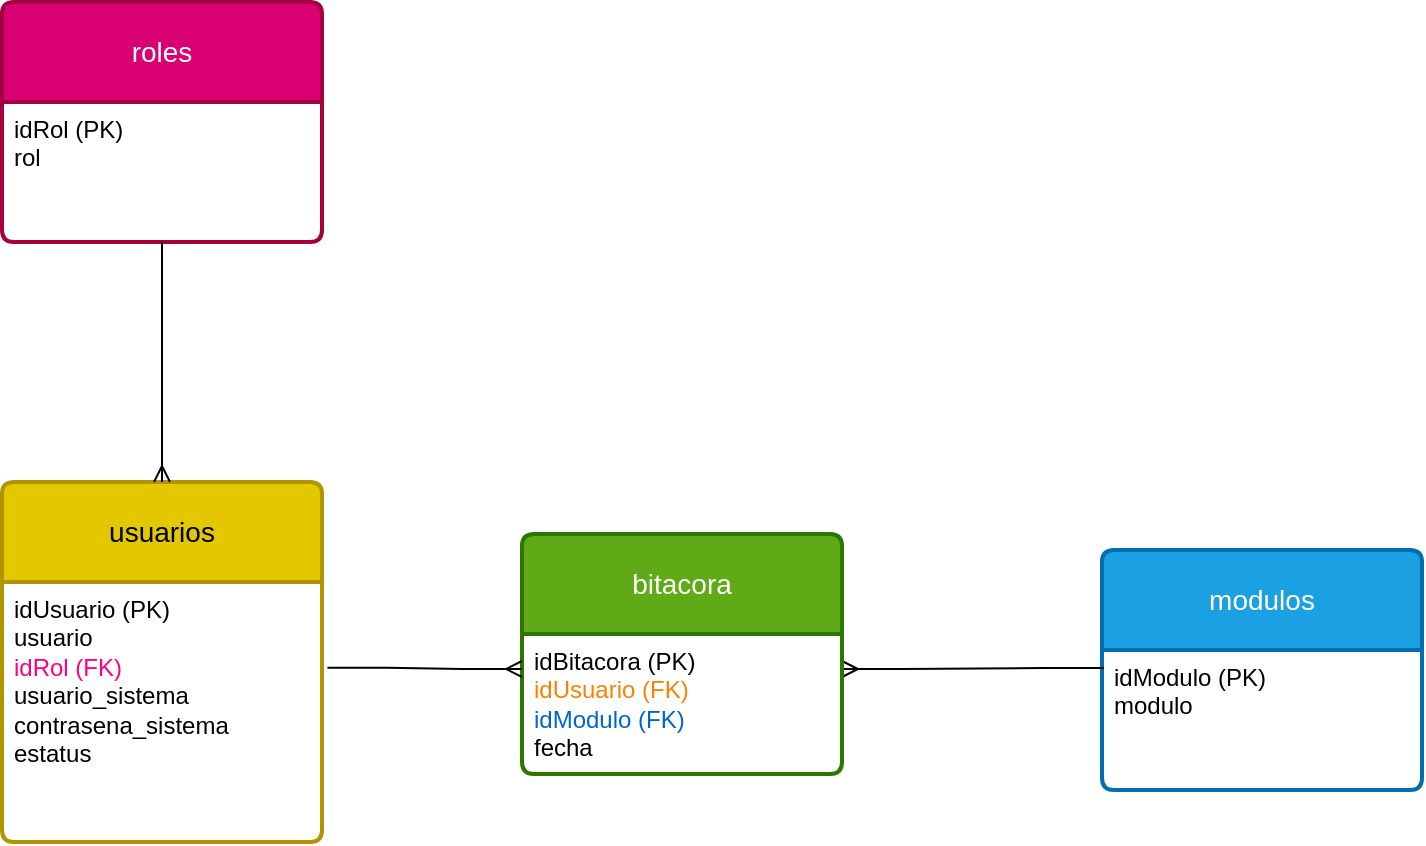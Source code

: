 <mxfile version="24.5.4" type="device">
  <diagram name="Diagrama de Clases" id="0">
    <mxGraphModel dx="2157" dy="1436" grid="1" gridSize="10" guides="1" tooltips="1" connect="1" arrows="1" fold="1" page="1" pageScale="1" pageWidth="827" pageHeight="1169" math="0" shadow="0">
      <root>
        <mxCell id="0" />
        <mxCell id="1" parent="0" />
        <mxCell id="TCo1RE8fcNwphgRDc9D9-100" value="roles" style="swimlane;childLayout=stackLayout;horizontal=1;startSize=50;horizontalStack=0;rounded=1;fontSize=14;fontStyle=0;strokeWidth=2;resizeParent=0;resizeLast=1;shadow=0;dashed=0;align=center;arcSize=4;whiteSpace=wrap;html=1;fillColor=#d80073;fontColor=#ffffff;strokeColor=#A50040;" parent="1" vertex="1">
          <mxGeometry x="-1600" y="-1130" width="160" height="120" as="geometry" />
        </mxCell>
        <mxCell id="TCo1RE8fcNwphgRDc9D9-101" value="&lt;div&gt;idRol (PK)&lt;/div&gt;&lt;div&gt;rol&lt;/div&gt;" style="align=left;strokeColor=none;fillColor=none;spacingLeft=4;fontSize=12;verticalAlign=top;resizable=0;rotatable=0;part=1;html=1;" parent="TCo1RE8fcNwphgRDc9D9-100" vertex="1">
          <mxGeometry y="50" width="160" height="70" as="geometry" />
        </mxCell>
        <mxCell id="TCo1RE8fcNwphgRDc9D9-102" value="usuarios" style="swimlane;childLayout=stackLayout;horizontal=1;startSize=50;horizontalStack=0;rounded=1;fontSize=14;fontStyle=0;strokeWidth=2;resizeParent=0;resizeLast=1;shadow=0;dashed=0;align=center;arcSize=4;whiteSpace=wrap;html=1;fillColor=#e3c800;fontColor=#000000;strokeColor=#B09500;" parent="1" vertex="1">
          <mxGeometry x="-1600" y="-890" width="160" height="180" as="geometry" />
        </mxCell>
        <mxCell id="TCo1RE8fcNwphgRDc9D9-103" value="&lt;div&gt;idUsuario (PK)&lt;/div&gt;&lt;div&gt;usuario&lt;/div&gt;&lt;div&gt;&lt;font color=&quot;#ff0080&quot;&gt;idRol (FK)&lt;/font&gt;&lt;/div&gt;&lt;div&gt;usuario_sistema&lt;/div&gt;&lt;div&gt;contrasena_sistema&lt;/div&gt;&lt;div&gt;estatus&lt;/div&gt;" style="align=left;strokeColor=none;fillColor=none;spacingLeft=4;fontSize=12;verticalAlign=top;resizable=0;rotatable=0;part=1;html=1;" parent="TCo1RE8fcNwphgRDc9D9-102" vertex="1">
          <mxGeometry y="50" width="160" height="130" as="geometry" />
        </mxCell>
        <mxCell id="TCo1RE8fcNwphgRDc9D9-105" value="modulos" style="swimlane;childLayout=stackLayout;horizontal=1;startSize=50;horizontalStack=0;rounded=1;fontSize=14;fontStyle=0;strokeWidth=2;resizeParent=0;resizeLast=1;shadow=0;dashed=0;align=center;arcSize=4;whiteSpace=wrap;html=1;fillColor=#1ba1e2;strokeColor=#006EAF;fontColor=#ffffff;" parent="1" vertex="1">
          <mxGeometry x="-1050" y="-856" width="160" height="120" as="geometry" />
        </mxCell>
        <mxCell id="TCo1RE8fcNwphgRDc9D9-106" value="idModulo (PK)&lt;div&gt;modulo&lt;/div&gt;&lt;div&gt;&lt;br&gt;&lt;/div&gt;" style="align=left;strokeColor=none;fillColor=none;spacingLeft=4;fontSize=12;verticalAlign=top;resizable=0;rotatable=0;part=1;html=1;" parent="TCo1RE8fcNwphgRDc9D9-105" vertex="1">
          <mxGeometry y="50" width="160" height="70" as="geometry" />
        </mxCell>
        <mxCell id="TCo1RE8fcNwphgRDc9D9-107" value="" style="edgeStyle=entityRelationEdgeStyle;fontSize=12;html=1;endArrow=ERmany;rounded=0;exitX=0.006;exitY=0.129;exitDx=0;exitDy=0;exitPerimeter=0;entryX=1;entryY=0.25;entryDx=0;entryDy=0;" parent="1" source="TCo1RE8fcNwphgRDc9D9-106" target="TCo1RE8fcNwphgRDc9D9-109" edge="1">
          <mxGeometry width="100" height="100" relative="1" as="geometry">
            <mxPoint x="-1540" y="-670" as="sourcePoint" />
            <mxPoint x="-1320" y="-890" as="targetPoint" />
          </mxGeometry>
        </mxCell>
        <mxCell id="TCo1RE8fcNwphgRDc9D9-104" value="" style="fontSize=12;html=1;endArrow=ERmany;rounded=0;exitX=0.5;exitY=1;exitDx=0;exitDy=0;entryX=0.5;entryY=0;entryDx=0;entryDy=0;" parent="1" source="TCo1RE8fcNwphgRDc9D9-101" target="TCo1RE8fcNwphgRDc9D9-102" edge="1">
          <mxGeometry width="100" height="100" relative="1" as="geometry">
            <mxPoint x="-1430" y="-780" as="sourcePoint" />
            <mxPoint x="-1530" y="-680" as="targetPoint" />
          </mxGeometry>
        </mxCell>
        <mxCell id="TCo1RE8fcNwphgRDc9D9-108" value="bitacora" style="swimlane;childLayout=stackLayout;horizontal=1;startSize=50;horizontalStack=0;rounded=1;fontSize=14;fontStyle=0;strokeWidth=2;resizeParent=0;resizeLast=1;shadow=0;dashed=0;align=center;arcSize=4;whiteSpace=wrap;html=1;fillColor=#60a917;fontColor=#ffffff;strokeColor=#2D7600;" parent="1" vertex="1">
          <mxGeometry x="-1340" y="-864" width="160" height="120" as="geometry" />
        </mxCell>
        <mxCell id="TCo1RE8fcNwphgRDc9D9-109" value="idBitacora (PK)&lt;div&gt;&lt;font color=&quot;#ff8000&quot;&gt;idUsuario (FK)&lt;/font&gt;&lt;/div&gt;&lt;div&gt;&lt;font color=&quot;#0066cc&quot;&gt;idModulo (FK)&lt;/font&gt;&lt;/div&gt;&lt;div&gt;fecha&lt;/div&gt;" style="align=left;strokeColor=none;fillColor=none;spacingLeft=4;fontSize=12;verticalAlign=top;resizable=0;rotatable=0;part=1;html=1;" parent="TCo1RE8fcNwphgRDc9D9-108" vertex="1">
          <mxGeometry y="50" width="160" height="70" as="geometry" />
        </mxCell>
        <mxCell id="TCo1RE8fcNwphgRDc9D9-110" value="" style="edgeStyle=entityRelationEdgeStyle;fontSize=12;html=1;endArrow=ERmany;rounded=0;exitX=1.017;exitY=0.33;exitDx=0;exitDy=0;exitPerimeter=0;entryX=0;entryY=0.25;entryDx=0;entryDy=0;" parent="1" source="TCo1RE8fcNwphgRDc9D9-103" target="TCo1RE8fcNwphgRDc9D9-109" edge="1">
          <mxGeometry width="100" height="100" relative="1" as="geometry">
            <mxPoint x="-1310" y="-730" as="sourcePoint" />
            <mxPoint x="-1210" y="-830" as="targetPoint" />
          </mxGeometry>
        </mxCell>
      </root>
    </mxGraphModel>
  </diagram>
</mxfile>
